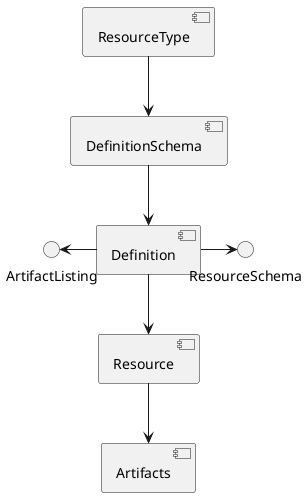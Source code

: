 @startuml
'https://plantuml.com/component-diagram


component "ResourceType" as res_type

component "DefinitionSchema" as def_schema

res_type -down-> def_schema

component "Definition" as def

interface "ResourceSchema" as res_schema
interface "ArtifactListing" as art_listing

def -r-> res_schema
def -l-> art_listing

component "Resource" as res

def_schema -down-> def
def -down-> res

component "Artifacts" as art

res -down-> art



@enduml